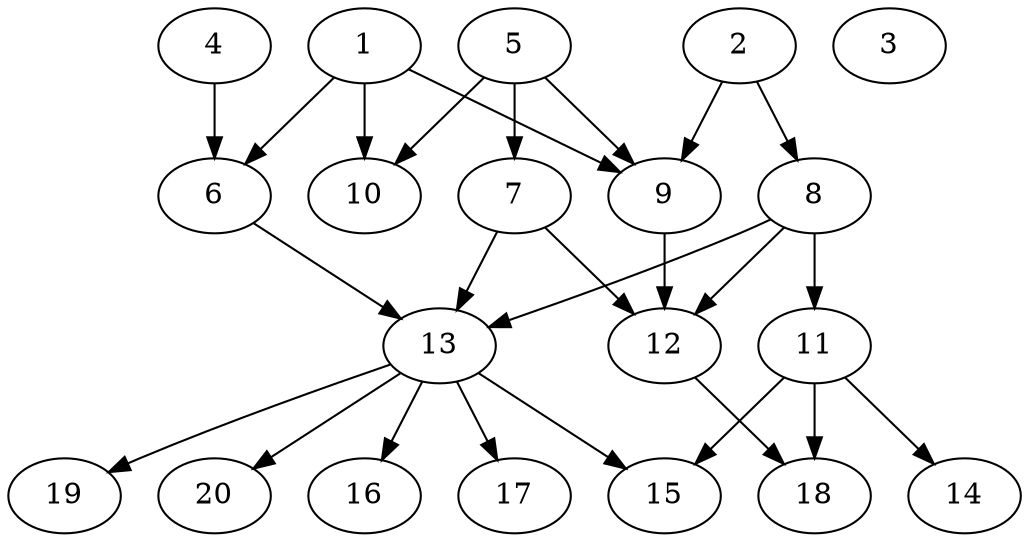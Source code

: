 // DAG automatically generated by daggen at Tue Jul 23 14:23:30 2019
// ./daggen --dot -n 20 --ccr 0.3 --fat 0.6 --regular 0.5 --density 0.6 --mindata 5242880 --maxdata 52428800 
digraph G {
  1 [size="77059413", alpha="0.19", expect_size="23117824"] 
  1 -> 6 [size ="23117824"]
  1 -> 9 [size ="23117824"]
  1 -> 10 [size ="23117824"]
  2 [size="156173653", alpha="0.06", expect_size="46852096"] 
  2 -> 8 [size ="46852096"]
  2 -> 9 [size ="46852096"]
  3 [size="20974933", alpha="0.08", expect_size="6292480"] 
  4 [size="99246080", alpha="0.04", expect_size="29773824"] 
  4 -> 6 [size ="29773824"]
  5 [size="128720213", alpha="0.08", expect_size="38616064"] 
  5 -> 7 [size ="38616064"]
  5 -> 9 [size ="38616064"]
  5 -> 10 [size ="38616064"]
  6 [size="33269760", alpha="0.14", expect_size="9980928"] 
  6 -> 13 [size ="9980928"]
  7 [size="29136213", alpha="0.15", expect_size="8740864"] 
  7 -> 12 [size ="8740864"]
  7 -> 13 [size ="8740864"]
  8 [size="133225813", alpha="0.19", expect_size="39967744"] 
  8 -> 11 [size ="39967744"]
  8 -> 12 [size ="39967744"]
  8 -> 13 [size ="39967744"]
  9 [size="93644800", alpha="0.05", expect_size="28093440"] 
  9 -> 12 [size ="28093440"]
  10 [size="147186347", alpha="0.05", expect_size="44155904"] 
  11 [size="137816747", alpha="0.16", expect_size="41345024"] 
  11 -> 14 [size ="41345024"]
  11 -> 15 [size ="41345024"]
  11 -> 18 [size ="41345024"]
  12 [size="130351787", alpha="0.10", expect_size="39105536"] 
  12 -> 18 [size ="39105536"]
  13 [size="23695360", alpha="0.13", expect_size="7108608"] 
  13 -> 15 [size ="7108608"]
  13 -> 16 [size ="7108608"]
  13 -> 17 [size ="7108608"]
  13 -> 19 [size ="7108608"]
  13 -> 20 [size ="7108608"]
  14 [size="87459840", alpha="0.10", expect_size="26237952"] 
  15 [size="116848640", alpha="0.09", expect_size="35054592"] 
  16 [size="21299200", alpha="0.06", expect_size="6389760"] 
  17 [size="128020480", alpha="0.15", expect_size="38406144"] 
  18 [size="87057067", alpha="0.15", expect_size="26117120"] 
  19 [size="80527360", alpha="0.07", expect_size="24158208"] 
  20 [size="117490347", alpha="0.07", expect_size="35247104"] 
}
